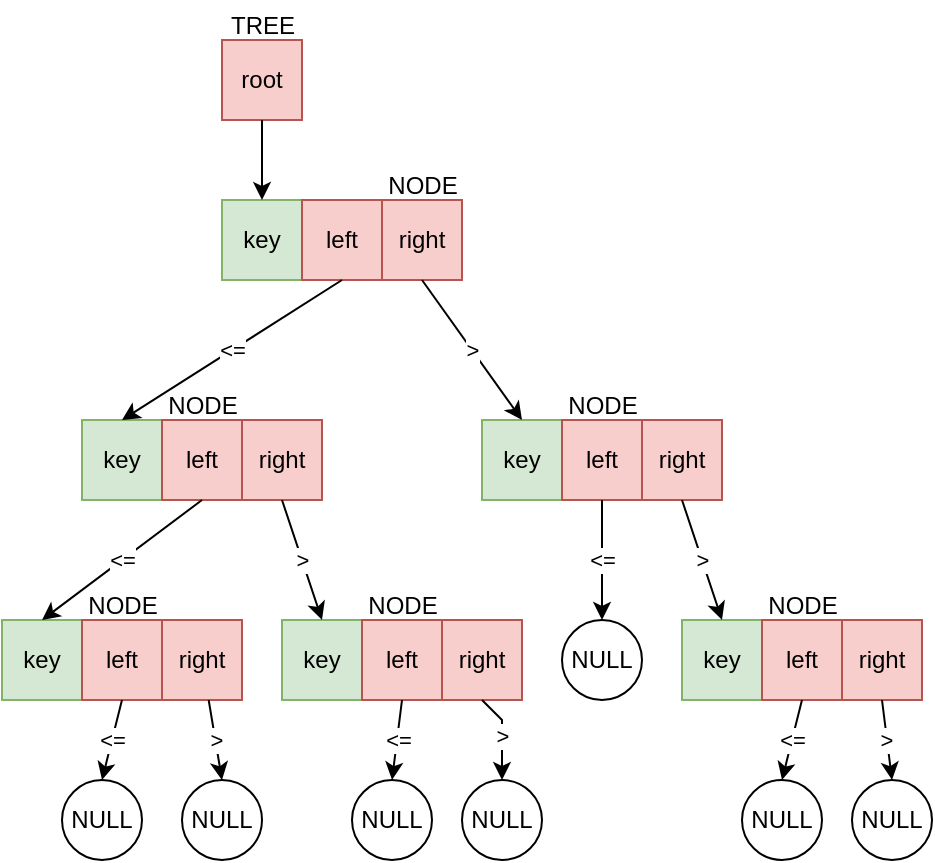 <mxfile version="26.0.9">
  <diagram name="Page-1" id="i1E7Vj1hTysUiNosoibD">
    <mxGraphModel dx="989" dy="579" grid="1" gridSize="10" guides="1" tooltips="1" connect="1" arrows="1" fold="1" page="1" pageScale="1" pageWidth="850" pageHeight="1100" math="0" shadow="0">
      <root>
        <mxCell id="0" />
        <mxCell id="1" parent="0" />
        <mxCell id="dneLV3trufRBMjY-YP0T-7" value="" style="group" vertex="1" connectable="0" parent="1">
          <mxGeometry x="310" y="300" width="60" height="60" as="geometry" />
        </mxCell>
        <mxCell id="dneLV3trufRBMjY-YP0T-4" value="root" style="rounded=0;whiteSpace=wrap;html=1;fillColor=#f8cecc;strokeColor=#b85450;" vertex="1" parent="dneLV3trufRBMjY-YP0T-7">
          <mxGeometry x="10" y="20" width="40" height="40" as="geometry" />
        </mxCell>
        <mxCell id="dneLV3trufRBMjY-YP0T-5" value="TREE&lt;div&gt;&lt;br&gt;&lt;/div&gt;" style="text;html=1;align=center;verticalAlign=middle;resizable=0;points=[];autosize=1;strokeColor=none;fillColor=none;" vertex="1" parent="dneLV3trufRBMjY-YP0T-7">
          <mxGeometry width="60" height="40" as="geometry" />
        </mxCell>
        <mxCell id="dneLV3trufRBMjY-YP0T-12" value="" style="group" vertex="1" connectable="0" parent="1">
          <mxGeometry x="360" y="380" width="120" height="60" as="geometry" />
        </mxCell>
        <mxCell id="dneLV3trufRBMjY-YP0T-1" value="key" style="rounded=0;whiteSpace=wrap;html=1;fillColor=#d5e8d4;strokeColor=#82b366;" vertex="1" parent="dneLV3trufRBMjY-YP0T-12">
          <mxGeometry x="-40" y="20" width="40" height="40" as="geometry" />
        </mxCell>
        <mxCell id="dneLV3trufRBMjY-YP0T-2" value="left" style="rounded=0;whiteSpace=wrap;html=1;fillColor=#f8cecc;strokeColor=#b85450;" vertex="1" parent="dneLV3trufRBMjY-YP0T-12">
          <mxGeometry y="20" width="40" height="40" as="geometry" />
        </mxCell>
        <mxCell id="dneLV3trufRBMjY-YP0T-3" value="right" style="rounded=0;whiteSpace=wrap;html=1;fillColor=#f8cecc;strokeColor=#b85450;" vertex="1" parent="dneLV3trufRBMjY-YP0T-12">
          <mxGeometry x="40" y="20" width="40" height="40" as="geometry" />
        </mxCell>
        <mxCell id="dneLV3trufRBMjY-YP0T-8" value="" style="group" vertex="1" connectable="0" parent="dneLV3trufRBMjY-YP0T-12">
          <mxGeometry x="30" width="60" height="60" as="geometry" />
        </mxCell>
        <mxCell id="dneLV3trufRBMjY-YP0T-10" value="&lt;div&gt;NODE&lt;/div&gt;&lt;div&gt;&lt;br&gt;&lt;/div&gt;" style="text;html=1;align=center;verticalAlign=middle;resizable=0;points=[];autosize=1;strokeColor=none;fillColor=none;" vertex="1" parent="dneLV3trufRBMjY-YP0T-8">
          <mxGeometry width="60" height="40" as="geometry" />
        </mxCell>
        <mxCell id="dneLV3trufRBMjY-YP0T-16" value="" style="group" vertex="1" connectable="0" parent="1">
          <mxGeometry x="250" y="490" width="120" height="60" as="geometry" />
        </mxCell>
        <mxCell id="dneLV3trufRBMjY-YP0T-17" value="key" style="rounded=0;whiteSpace=wrap;html=1;fillColor=#d5e8d4;strokeColor=#82b366;" vertex="1" parent="dneLV3trufRBMjY-YP0T-16">
          <mxGeometry y="20" width="40" height="40" as="geometry" />
        </mxCell>
        <mxCell id="dneLV3trufRBMjY-YP0T-18" value="left" style="rounded=0;whiteSpace=wrap;html=1;fillColor=#f8cecc;strokeColor=#b85450;" vertex="1" parent="dneLV3trufRBMjY-YP0T-16">
          <mxGeometry x="40" y="20" width="40" height="40" as="geometry" />
        </mxCell>
        <mxCell id="dneLV3trufRBMjY-YP0T-19" value="right" style="rounded=0;whiteSpace=wrap;html=1;fillColor=#f8cecc;strokeColor=#b85450;" vertex="1" parent="dneLV3trufRBMjY-YP0T-16">
          <mxGeometry x="80" y="20" width="40" height="40" as="geometry" />
        </mxCell>
        <mxCell id="dneLV3trufRBMjY-YP0T-20" value="" style="group" vertex="1" connectable="0" parent="dneLV3trufRBMjY-YP0T-16">
          <mxGeometry x="30" width="60" height="60" as="geometry" />
        </mxCell>
        <mxCell id="dneLV3trufRBMjY-YP0T-21" value="&lt;div&gt;NODE&lt;/div&gt;&lt;div&gt;&lt;br&gt;&lt;/div&gt;" style="text;html=1;align=center;verticalAlign=middle;resizable=0;points=[];autosize=1;strokeColor=none;fillColor=none;" vertex="1" parent="dneLV3trufRBMjY-YP0T-20">
          <mxGeometry width="60" height="40" as="geometry" />
        </mxCell>
        <mxCell id="dneLV3trufRBMjY-YP0T-22" value="" style="group" vertex="1" connectable="0" parent="1">
          <mxGeometry x="450" y="490" width="120" height="60" as="geometry" />
        </mxCell>
        <mxCell id="dneLV3trufRBMjY-YP0T-23" value="key" style="rounded=0;whiteSpace=wrap;html=1;fillColor=#d5e8d4;strokeColor=#82b366;" vertex="1" parent="dneLV3trufRBMjY-YP0T-22">
          <mxGeometry y="20" width="40" height="40" as="geometry" />
        </mxCell>
        <mxCell id="dneLV3trufRBMjY-YP0T-24" value="left" style="rounded=0;whiteSpace=wrap;html=1;fillColor=#f8cecc;strokeColor=#b85450;" vertex="1" parent="dneLV3trufRBMjY-YP0T-22">
          <mxGeometry x="40" y="20" width="40" height="40" as="geometry" />
        </mxCell>
        <mxCell id="dneLV3trufRBMjY-YP0T-25" value="right" style="rounded=0;whiteSpace=wrap;html=1;fillColor=#f8cecc;strokeColor=#b85450;" vertex="1" parent="dneLV3trufRBMjY-YP0T-22">
          <mxGeometry x="80" y="20" width="40" height="40" as="geometry" />
        </mxCell>
        <mxCell id="dneLV3trufRBMjY-YP0T-26" value="" style="group" vertex="1" connectable="0" parent="dneLV3trufRBMjY-YP0T-22">
          <mxGeometry x="30" width="60" height="60" as="geometry" />
        </mxCell>
        <mxCell id="dneLV3trufRBMjY-YP0T-27" value="&lt;div&gt;NODE&lt;/div&gt;&lt;div&gt;&lt;br&gt;&lt;/div&gt;" style="text;html=1;align=center;verticalAlign=middle;resizable=0;points=[];autosize=1;strokeColor=none;fillColor=none;" vertex="1" parent="dneLV3trufRBMjY-YP0T-26">
          <mxGeometry width="60" height="40" as="geometry" />
        </mxCell>
        <mxCell id="dneLV3trufRBMjY-YP0T-28" value="" style="group" vertex="1" connectable="0" parent="1">
          <mxGeometry x="210" y="590" width="120" height="60" as="geometry" />
        </mxCell>
        <mxCell id="dneLV3trufRBMjY-YP0T-29" value="key" style="rounded=0;whiteSpace=wrap;html=1;fillColor=#d5e8d4;strokeColor=#82b366;" vertex="1" parent="dneLV3trufRBMjY-YP0T-28">
          <mxGeometry y="20" width="40" height="40" as="geometry" />
        </mxCell>
        <mxCell id="dneLV3trufRBMjY-YP0T-30" value="left" style="rounded=0;whiteSpace=wrap;html=1;fillColor=#f8cecc;strokeColor=#b85450;" vertex="1" parent="dneLV3trufRBMjY-YP0T-28">
          <mxGeometry x="40" y="20" width="40" height="40" as="geometry" />
        </mxCell>
        <mxCell id="dneLV3trufRBMjY-YP0T-31" value="right" style="rounded=0;whiteSpace=wrap;html=1;fillColor=#f8cecc;strokeColor=#b85450;" vertex="1" parent="dneLV3trufRBMjY-YP0T-28">
          <mxGeometry x="80" y="20" width="40" height="40" as="geometry" />
        </mxCell>
        <mxCell id="dneLV3trufRBMjY-YP0T-32" value="" style="group" vertex="1" connectable="0" parent="dneLV3trufRBMjY-YP0T-28">
          <mxGeometry x="30" width="60" height="60" as="geometry" />
        </mxCell>
        <mxCell id="dneLV3trufRBMjY-YP0T-33" value="&lt;div&gt;NODE&lt;/div&gt;&lt;div&gt;&lt;br&gt;&lt;/div&gt;" style="text;html=1;align=center;verticalAlign=middle;resizable=0;points=[];autosize=1;strokeColor=none;fillColor=none;" vertex="1" parent="dneLV3trufRBMjY-YP0T-32">
          <mxGeometry width="60" height="40" as="geometry" />
        </mxCell>
        <mxCell id="dneLV3trufRBMjY-YP0T-34" value="" style="group" vertex="1" connectable="0" parent="1">
          <mxGeometry x="350" y="590" width="120" height="60" as="geometry" />
        </mxCell>
        <mxCell id="dneLV3trufRBMjY-YP0T-35" value="key" style="rounded=0;whiteSpace=wrap;html=1;fillColor=#d5e8d4;strokeColor=#82b366;" vertex="1" parent="dneLV3trufRBMjY-YP0T-34">
          <mxGeometry y="20" width="40" height="40" as="geometry" />
        </mxCell>
        <mxCell id="dneLV3trufRBMjY-YP0T-36" value="left" style="rounded=0;whiteSpace=wrap;html=1;fillColor=#f8cecc;strokeColor=#b85450;" vertex="1" parent="dneLV3trufRBMjY-YP0T-34">
          <mxGeometry x="40" y="20" width="40" height="40" as="geometry" />
        </mxCell>
        <mxCell id="dneLV3trufRBMjY-YP0T-37" value="right" style="rounded=0;whiteSpace=wrap;html=1;fillColor=#f8cecc;strokeColor=#b85450;" vertex="1" parent="dneLV3trufRBMjY-YP0T-34">
          <mxGeometry x="80" y="20" width="40" height="40" as="geometry" />
        </mxCell>
        <mxCell id="dneLV3trufRBMjY-YP0T-38" value="" style="group" vertex="1" connectable="0" parent="dneLV3trufRBMjY-YP0T-34">
          <mxGeometry x="30" width="60" height="60" as="geometry" />
        </mxCell>
        <mxCell id="dneLV3trufRBMjY-YP0T-39" value="&lt;div&gt;NODE&lt;/div&gt;&lt;div&gt;&lt;br&gt;&lt;/div&gt;" style="text;html=1;align=center;verticalAlign=middle;resizable=0;points=[];autosize=1;strokeColor=none;fillColor=none;" vertex="1" parent="dneLV3trufRBMjY-YP0T-38">
          <mxGeometry width="60" height="40" as="geometry" />
        </mxCell>
        <mxCell id="dneLV3trufRBMjY-YP0T-40" value="" style="group" vertex="1" connectable="0" parent="1">
          <mxGeometry x="550" y="590" width="120" height="60" as="geometry" />
        </mxCell>
        <mxCell id="dneLV3trufRBMjY-YP0T-41" value="key" style="rounded=0;whiteSpace=wrap;html=1;fillColor=#d5e8d4;strokeColor=#82b366;" vertex="1" parent="dneLV3trufRBMjY-YP0T-40">
          <mxGeometry y="20" width="40" height="40" as="geometry" />
        </mxCell>
        <mxCell id="dneLV3trufRBMjY-YP0T-42" value="left" style="rounded=0;whiteSpace=wrap;html=1;fillColor=#f8cecc;strokeColor=#b85450;" vertex="1" parent="dneLV3trufRBMjY-YP0T-40">
          <mxGeometry x="40" y="20" width="40" height="40" as="geometry" />
        </mxCell>
        <mxCell id="dneLV3trufRBMjY-YP0T-43" value="right" style="rounded=0;whiteSpace=wrap;html=1;fillColor=#f8cecc;strokeColor=#b85450;" vertex="1" parent="dneLV3trufRBMjY-YP0T-40">
          <mxGeometry x="80" y="20" width="40" height="40" as="geometry" />
        </mxCell>
        <mxCell id="dneLV3trufRBMjY-YP0T-44" value="" style="group" vertex="1" connectable="0" parent="dneLV3trufRBMjY-YP0T-40">
          <mxGeometry x="30" width="60" height="60" as="geometry" />
        </mxCell>
        <mxCell id="dneLV3trufRBMjY-YP0T-45" value="&lt;div&gt;NODE&lt;/div&gt;&lt;div&gt;&lt;br&gt;&lt;/div&gt;" style="text;html=1;align=center;verticalAlign=middle;resizable=0;points=[];autosize=1;strokeColor=none;fillColor=none;" vertex="1" parent="dneLV3trufRBMjY-YP0T-44">
          <mxGeometry width="60" height="40" as="geometry" />
        </mxCell>
        <mxCell id="dneLV3trufRBMjY-YP0T-49" value="&amp;lt;=" style="edgeStyle=none;rounded=0;orthogonalLoop=1;jettySize=auto;html=1;exitX=0.5;exitY=1;exitDx=0;exitDy=0;entryX=0.5;entryY=0;entryDx=0;entryDy=0;" edge="1" parent="1" source="dneLV3trufRBMjY-YP0T-2" target="dneLV3trufRBMjY-YP0T-17">
          <mxGeometry relative="1" as="geometry" />
        </mxCell>
        <mxCell id="dneLV3trufRBMjY-YP0T-50" value="&amp;gt;" style="edgeStyle=none;rounded=0;orthogonalLoop=1;jettySize=auto;html=1;exitX=0.5;exitY=1;exitDx=0;exitDy=0;entryX=0.5;entryY=0;entryDx=0;entryDy=0;" edge="1" parent="1" source="dneLV3trufRBMjY-YP0T-3" target="dneLV3trufRBMjY-YP0T-23">
          <mxGeometry relative="1" as="geometry" />
        </mxCell>
        <mxCell id="dneLV3trufRBMjY-YP0T-51" value="&amp;gt;" style="edgeStyle=none;rounded=0;orthogonalLoop=1;jettySize=auto;html=1;exitX=0.5;exitY=1;exitDx=0;exitDy=0;entryX=0.5;entryY=0;entryDx=0;entryDy=0;" edge="1" parent="1" source="dneLV3trufRBMjY-YP0T-25" target="dneLV3trufRBMjY-YP0T-41">
          <mxGeometry relative="1" as="geometry" />
        </mxCell>
        <mxCell id="dneLV3trufRBMjY-YP0T-53" value="&amp;gt;" style="edgeStyle=none;rounded=0;orthogonalLoop=1;jettySize=auto;html=1;exitX=0.5;exitY=1;exitDx=0;exitDy=0;entryX=0.5;entryY=0;entryDx=0;entryDy=0;" edge="1" parent="1" source="dneLV3trufRBMjY-YP0T-19" target="dneLV3trufRBMjY-YP0T-35">
          <mxGeometry relative="1" as="geometry" />
        </mxCell>
        <mxCell id="dneLV3trufRBMjY-YP0T-54" value="&amp;lt;=" style="edgeStyle=none;rounded=0;orthogonalLoop=1;jettySize=auto;html=1;exitX=0.5;exitY=1;exitDx=0;exitDy=0;entryX=0.5;entryY=0;entryDx=0;entryDy=0;" edge="1" parent="1" source="dneLV3trufRBMjY-YP0T-18" target="dneLV3trufRBMjY-YP0T-29">
          <mxGeometry relative="1" as="geometry" />
        </mxCell>
        <mxCell id="dneLV3trufRBMjY-YP0T-56" value="NULL" style="ellipse;whiteSpace=wrap;html=1;aspect=fixed;" vertex="1" parent="1">
          <mxGeometry x="490" y="610" width="40" height="40" as="geometry" />
        </mxCell>
        <mxCell id="dneLV3trufRBMjY-YP0T-57" value="&amp;lt;=" style="edgeStyle=none;rounded=0;orthogonalLoop=1;jettySize=auto;html=1;exitX=0.5;exitY=1;exitDx=0;exitDy=0;entryX=0.5;entryY=0;entryDx=0;entryDy=0;" edge="1" parent="1" source="dneLV3trufRBMjY-YP0T-24" target="dneLV3trufRBMjY-YP0T-56">
          <mxGeometry relative="1" as="geometry" />
        </mxCell>
        <mxCell id="dneLV3trufRBMjY-YP0T-58" style="edgeStyle=none;rounded=0;orthogonalLoop=1;jettySize=auto;html=1;exitX=0.5;exitY=1;exitDx=0;exitDy=0;entryX=0.5;entryY=0;entryDx=0;entryDy=0;" edge="1" parent="1" source="dneLV3trufRBMjY-YP0T-4" target="dneLV3trufRBMjY-YP0T-1">
          <mxGeometry relative="1" as="geometry" />
        </mxCell>
        <mxCell id="dneLV3trufRBMjY-YP0T-59" value="NULL" style="ellipse;whiteSpace=wrap;html=1;aspect=fixed;" vertex="1" parent="1">
          <mxGeometry x="240" y="690" width="40" height="40" as="geometry" />
        </mxCell>
        <mxCell id="dneLV3trufRBMjY-YP0T-60" value="NULL" style="ellipse;whiteSpace=wrap;html=1;aspect=fixed;" vertex="1" parent="1">
          <mxGeometry x="300" y="690" width="40" height="40" as="geometry" />
        </mxCell>
        <mxCell id="dneLV3trufRBMjY-YP0T-61" value="NULL" style="ellipse;whiteSpace=wrap;html=1;aspect=fixed;" vertex="1" parent="1">
          <mxGeometry x="385" y="690" width="40" height="40" as="geometry" />
        </mxCell>
        <mxCell id="dneLV3trufRBMjY-YP0T-62" value="NULL" style="ellipse;whiteSpace=wrap;html=1;aspect=fixed;" vertex="1" parent="1">
          <mxGeometry x="440" y="690" width="40" height="40" as="geometry" />
        </mxCell>
        <mxCell id="dneLV3trufRBMjY-YP0T-64" value="NULL" style="ellipse;whiteSpace=wrap;html=1;aspect=fixed;" vertex="1" parent="1">
          <mxGeometry x="580" y="690" width="40" height="40" as="geometry" />
        </mxCell>
        <mxCell id="dneLV3trufRBMjY-YP0T-65" value="NULL" style="ellipse;whiteSpace=wrap;html=1;aspect=fixed;" vertex="1" parent="1">
          <mxGeometry x="635" y="690" width="40" height="40" as="geometry" />
        </mxCell>
        <mxCell id="dneLV3trufRBMjY-YP0T-66" value="&amp;lt;=" style="edgeStyle=none;rounded=0;orthogonalLoop=1;jettySize=auto;html=1;exitX=0.5;exitY=1;exitDx=0;exitDy=0;entryX=0.5;entryY=0;entryDx=0;entryDy=0;" edge="1" parent="1" source="dneLV3trufRBMjY-YP0T-42" target="dneLV3trufRBMjY-YP0T-64">
          <mxGeometry relative="1" as="geometry" />
        </mxCell>
        <mxCell id="dneLV3trufRBMjY-YP0T-67" value="&amp;gt;" style="edgeStyle=none;rounded=0;orthogonalLoop=1;jettySize=auto;html=1;exitX=0.5;exitY=1;exitDx=0;exitDy=0;entryX=0.5;entryY=0;entryDx=0;entryDy=0;" edge="1" parent="1" source="dneLV3trufRBMjY-YP0T-43" target="dneLV3trufRBMjY-YP0T-65">
          <mxGeometry relative="1" as="geometry" />
        </mxCell>
        <mxCell id="dneLV3trufRBMjY-YP0T-68" value="&amp;gt;" style="edgeStyle=none;rounded=0;orthogonalLoop=1;jettySize=auto;html=1;exitX=0.5;exitY=1;exitDx=0;exitDy=0;entryX=0.5;entryY=0;entryDx=0;entryDy=0;" edge="1" parent="1" source="dneLV3trufRBMjY-YP0T-37" target="dneLV3trufRBMjY-YP0T-62">
          <mxGeometry relative="1" as="geometry">
            <Array as="points">
              <mxPoint x="460" y="660" />
            </Array>
          </mxGeometry>
        </mxCell>
        <mxCell id="dneLV3trufRBMjY-YP0T-69" value="&amp;lt;=" style="edgeStyle=none;rounded=0;orthogonalLoop=1;jettySize=auto;html=1;exitX=0.5;exitY=1;exitDx=0;exitDy=0;entryX=0.5;entryY=0;entryDx=0;entryDy=0;" edge="1" parent="1" source="dneLV3trufRBMjY-YP0T-36" target="dneLV3trufRBMjY-YP0T-61">
          <mxGeometry relative="1" as="geometry" />
        </mxCell>
        <mxCell id="dneLV3trufRBMjY-YP0T-70" value="&amp;gt;" style="edgeStyle=none;rounded=0;orthogonalLoop=1;jettySize=auto;html=1;entryX=0.5;entryY=0;entryDx=0;entryDy=0;" edge="1" parent="1" source="dneLV3trufRBMjY-YP0T-31" target="dneLV3trufRBMjY-YP0T-60">
          <mxGeometry relative="1" as="geometry" />
        </mxCell>
        <mxCell id="dneLV3trufRBMjY-YP0T-71" value="&amp;lt;=" style="edgeStyle=none;rounded=0;orthogonalLoop=1;jettySize=auto;html=1;exitX=0.5;exitY=1;exitDx=0;exitDy=0;entryX=0.5;entryY=0;entryDx=0;entryDy=0;" edge="1" parent="1" source="dneLV3trufRBMjY-YP0T-30" target="dneLV3trufRBMjY-YP0T-59">
          <mxGeometry relative="1" as="geometry" />
        </mxCell>
      </root>
    </mxGraphModel>
  </diagram>
</mxfile>
